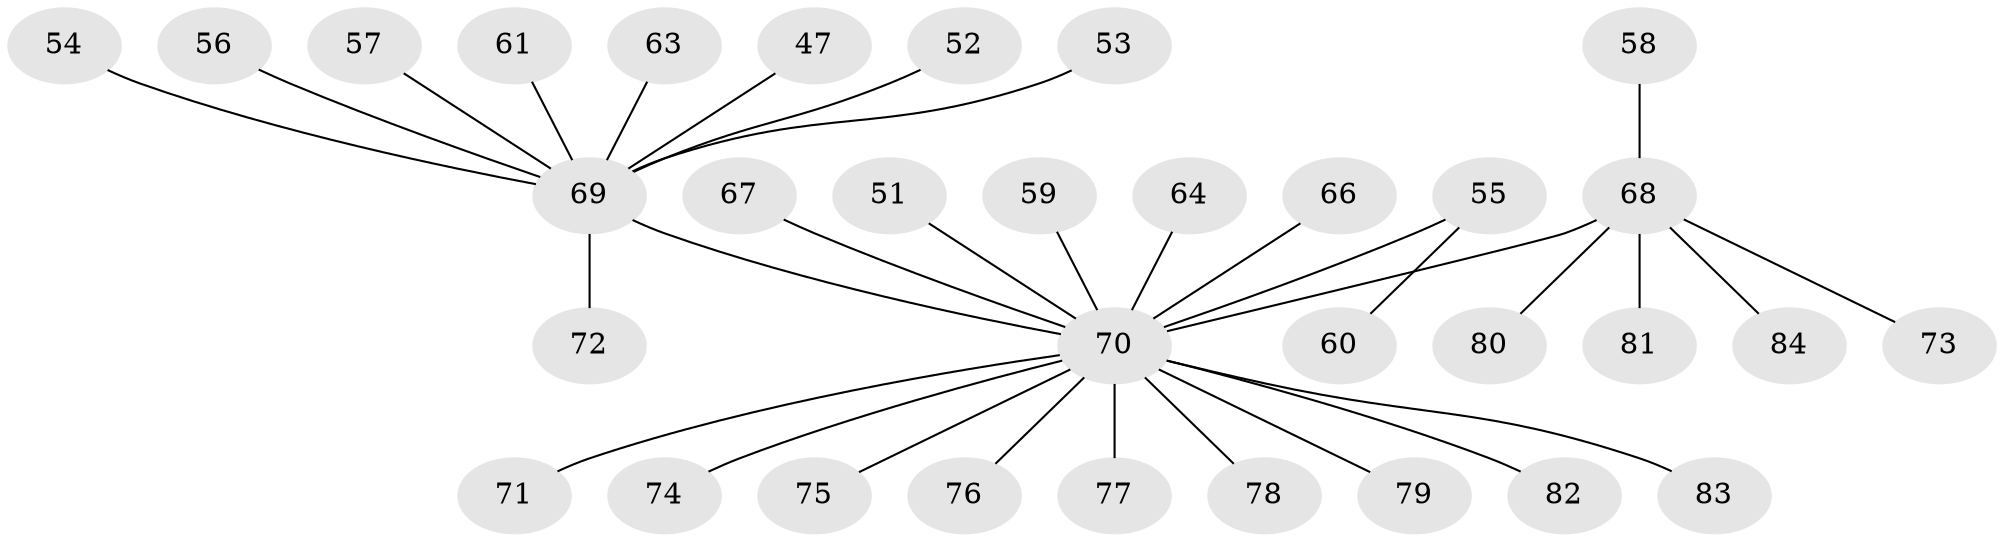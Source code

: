 // original degree distribution, {6: 0.023809523809523808, 8: 0.011904761904761904, 5: 0.03571428571428571, 4: 0.09523809523809523, 1: 0.5595238095238095, 3: 0.07142857142857142, 2: 0.20238095238095238}
// Generated by graph-tools (version 1.1) at 2025/56/03/04/25 21:56:40]
// undirected, 33 vertices, 32 edges
graph export_dot {
graph [start="1"]
  node [color=gray90,style=filled];
  47;
  51;
  52;
  53;
  54;
  55;
  56;
  57;
  58;
  59;
  60;
  61;
  63;
  64;
  66;
  67;
  68 [super="+32+40+42"];
  69 [super="+43+44"];
  70 [super="+65+62+49+50"];
  71;
  72;
  73;
  74;
  75;
  76;
  77;
  78;
  79;
  80;
  81;
  82;
  83;
  84;
  47 -- 69;
  51 -- 70;
  52 -- 69;
  53 -- 69;
  54 -- 69;
  55 -- 60;
  55 -- 70;
  56 -- 69;
  57 -- 69;
  58 -- 68;
  59 -- 70;
  61 -- 69;
  63 -- 69;
  64 -- 70;
  66 -- 70;
  67 -- 70;
  68 -- 80;
  68 -- 81;
  68 -- 84;
  68 -- 73;
  68 -- 70;
  69 -- 72;
  69 -- 70;
  70 -- 77;
  70 -- 71;
  70 -- 74;
  70 -- 75;
  70 -- 76;
  70 -- 78;
  70 -- 79;
  70 -- 82;
  70 -- 83;
}
